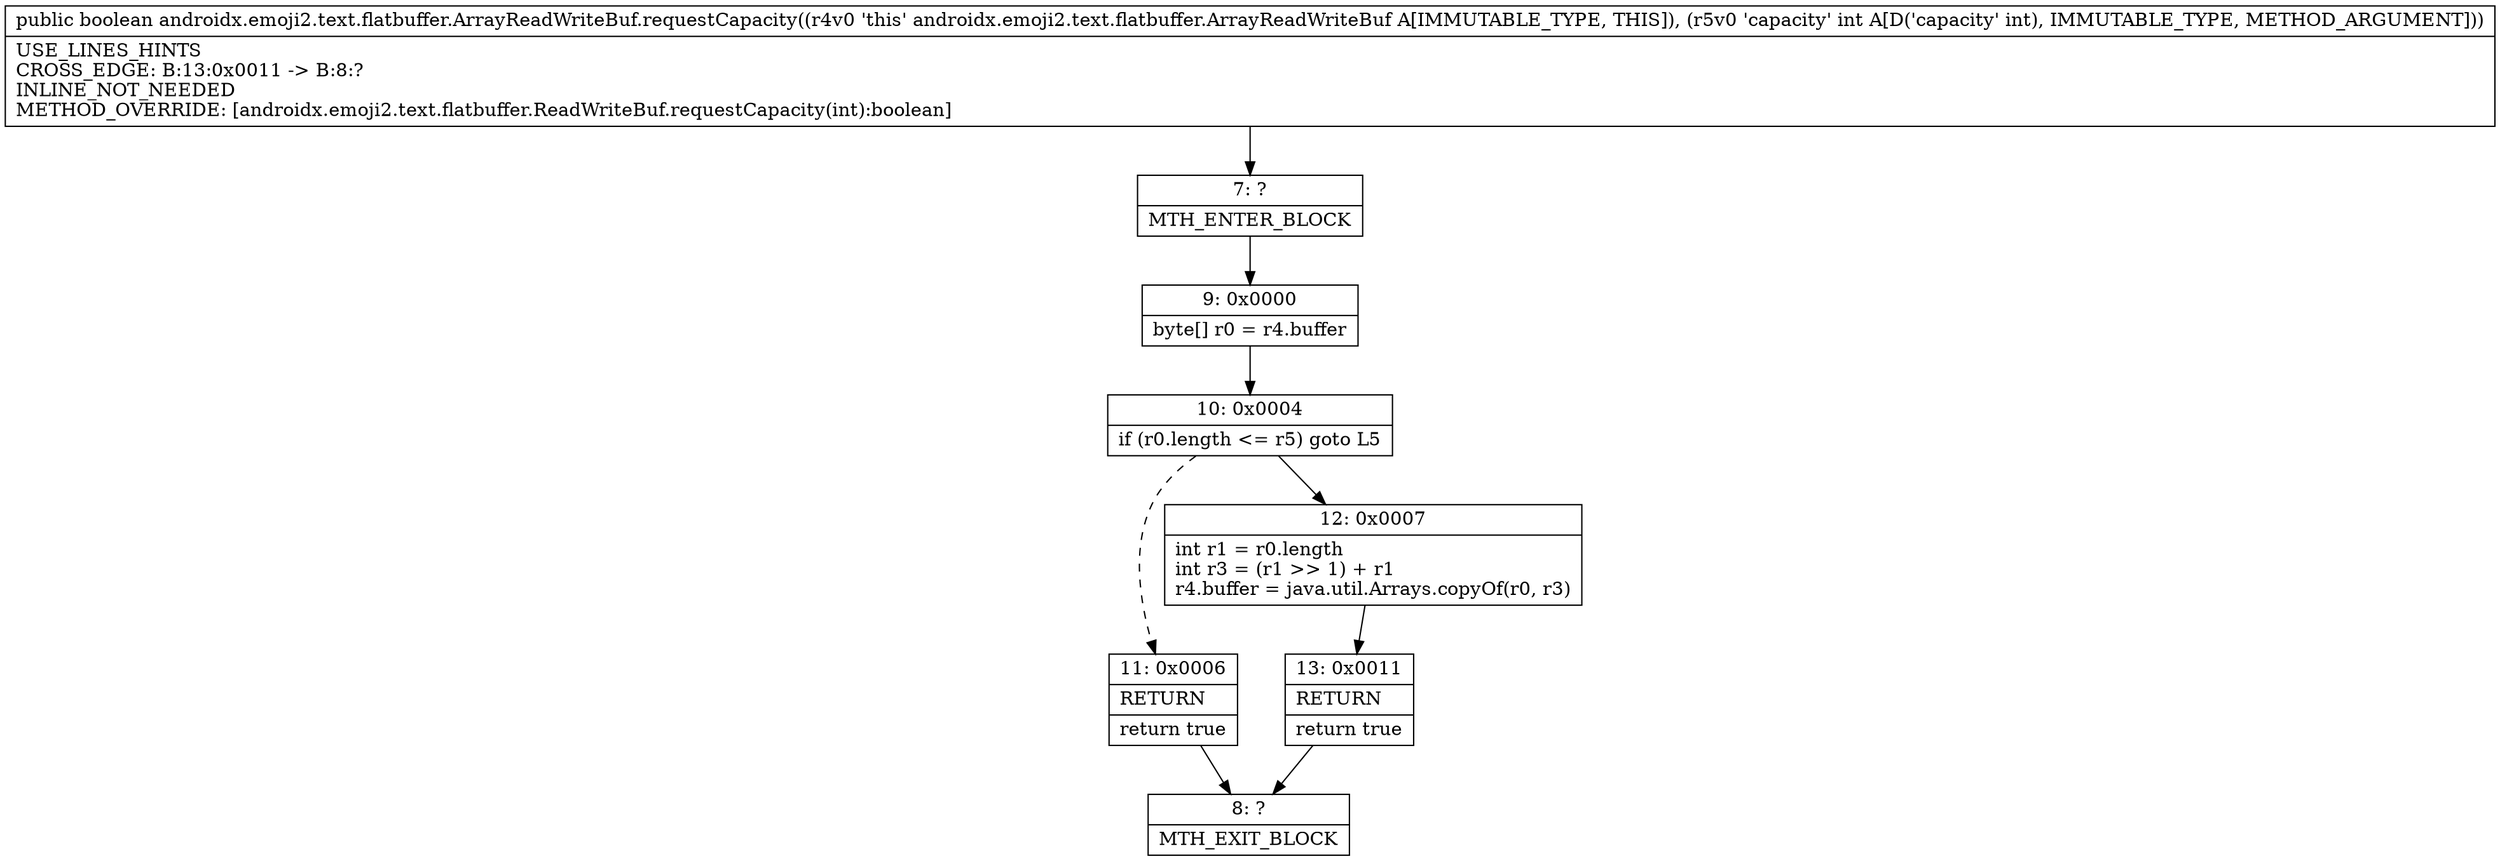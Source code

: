 digraph "CFG forandroidx.emoji2.text.flatbuffer.ArrayReadWriteBuf.requestCapacity(I)Z" {
Node_7 [shape=record,label="{7\:\ ?|MTH_ENTER_BLOCK\l}"];
Node_9 [shape=record,label="{9\:\ 0x0000|byte[] r0 = r4.buffer\l}"];
Node_10 [shape=record,label="{10\:\ 0x0004|if (r0.length \<= r5) goto L5\l}"];
Node_11 [shape=record,label="{11\:\ 0x0006|RETURN\l|return true\l}"];
Node_8 [shape=record,label="{8\:\ ?|MTH_EXIT_BLOCK\l}"];
Node_12 [shape=record,label="{12\:\ 0x0007|int r1 = r0.length\lint r3 = (r1 \>\> 1) + r1\lr4.buffer = java.util.Arrays.copyOf(r0, r3)\l}"];
Node_13 [shape=record,label="{13\:\ 0x0011|RETURN\l|return true\l}"];
MethodNode[shape=record,label="{public boolean androidx.emoji2.text.flatbuffer.ArrayReadWriteBuf.requestCapacity((r4v0 'this' androidx.emoji2.text.flatbuffer.ArrayReadWriteBuf A[IMMUTABLE_TYPE, THIS]), (r5v0 'capacity' int A[D('capacity' int), IMMUTABLE_TYPE, METHOD_ARGUMENT]))  | USE_LINES_HINTS\lCROSS_EDGE: B:13:0x0011 \-\> B:8:?\lINLINE_NOT_NEEDED\lMETHOD_OVERRIDE: [androidx.emoji2.text.flatbuffer.ReadWriteBuf.requestCapacity(int):boolean]\l}"];
MethodNode -> Node_7;Node_7 -> Node_9;
Node_9 -> Node_10;
Node_10 -> Node_11[style=dashed];
Node_10 -> Node_12;
Node_11 -> Node_8;
Node_12 -> Node_13;
Node_13 -> Node_8;
}

